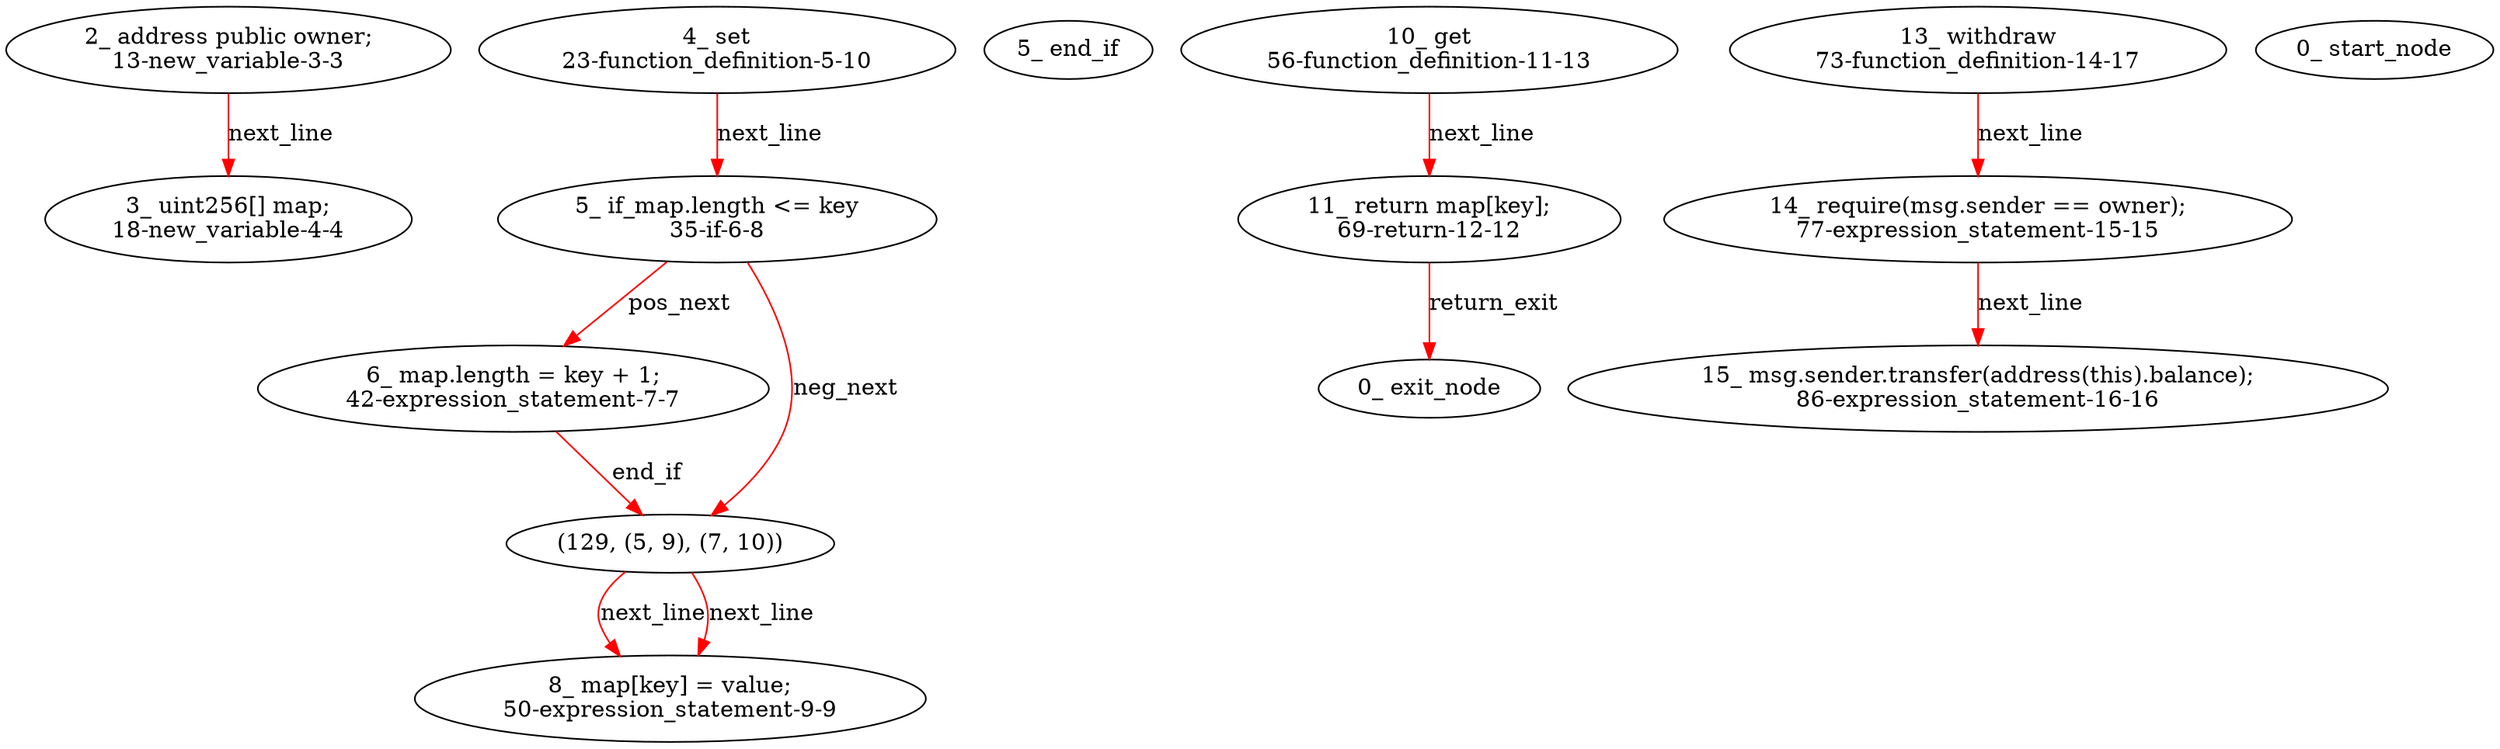 digraph  {
13 [label="2_ address public owner;\n13-new_variable-3-3", type_label=new_variable];
18 [label="3_ uint256[] map;\n18-new_variable-4-4", type_label=new_variable];
23 [label="4_ set\n23-function_definition-5-10", type_label=function_definition];
35 [label="5_ if_map.length <= key\n35-if-6-8", type_label=if];
129 [label="5_ end_if", type_label=end_if];
42 [label="6_ map.length = key + 1;\n42-expression_statement-7-7", type_label=expression_statement];
50 [label="8_ map[key] = value;\n50-expression_statement-9-9", type_label=expression_statement];
56 [label="10_ get\n56-function_definition-11-13", type_label=function_definition];
69 [label="11_ return map[key];\n69-return-12-12", type_label=return];
73 [label="13_ withdraw\n73-function_definition-14-17", type_label=function_definition];
77 [label="14_ require(msg.sender == owner);\n77-expression_statement-15-15", type_label=expression_statement];
86 [label="15_ msg.sender.transfer(address(this).balance);\n86-expression_statement-16-16", type_label=expression_statement];
1 [label="0_ start_node", type_label=start];
2 [label="0_ exit_node", type_label=exit];
"(129, (5, 9), (7, 10))";
13 -> 18  [color=red, controlflow_type=next_line, edge_type=CFG_edge, key=0, label=next_line];
23 -> 35  [color=red, controlflow_type=next_line, edge_type=CFG_edge, key=0, label=next_line];
35 -> 42  [color=red, controlflow_type=pos_next, edge_type=CFG_edge, key=0, label=pos_next];
35 -> "(129, (5, 9), (7, 10))"  [color=red, controlflow_type=neg_next, edge_type=CFG_edge, key=0, label=neg_next];
42 -> "(129, (5, 9), (7, 10))"  [color=red, controlflow_type=end_if, edge_type=CFG_edge, key=0, label=end_if];
56 -> 69  [color=red, controlflow_type=next_line, edge_type=CFG_edge, key=0, label=next_line];
69 -> 2  [color=red, controlflow_type=return_exit, edge_type=CFG_edge, key=0, label=return_exit];
73 -> 77  [color=red, controlflow_type=next_line, edge_type=CFG_edge, key=0, label=next_line];
77 -> 86  [color=red, controlflow_type=next_line, edge_type=CFG_edge, key=0, label=next_line];
"(129, (5, 9), (7, 10))" -> 50  [color=red, controlflow_type=next_line, edge_type=CFG_edge, key=0, label=next_line];
"(129, (5, 9), (7, 10))" -> 50  [color=red, controlflow_type=next_line, edge_type=CFG_edge, key=1, label=next_line];
}
